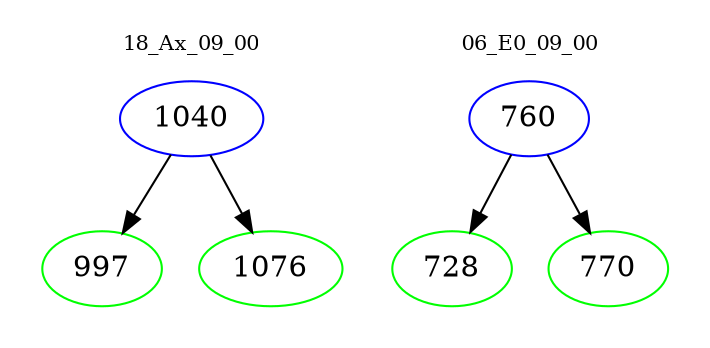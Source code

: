 digraph{
subgraph cluster_0 {
color = white
label = "18_Ax_09_00";
fontsize=10;
T0_1040 [label="1040", color="blue"]
T0_1040 -> T0_997 [color="black"]
T0_997 [label="997", color="green"]
T0_1040 -> T0_1076 [color="black"]
T0_1076 [label="1076", color="green"]
}
subgraph cluster_1 {
color = white
label = "06_E0_09_00";
fontsize=10;
T1_760 [label="760", color="blue"]
T1_760 -> T1_728 [color="black"]
T1_728 [label="728", color="green"]
T1_760 -> T1_770 [color="black"]
T1_770 [label="770", color="green"]
}
}
